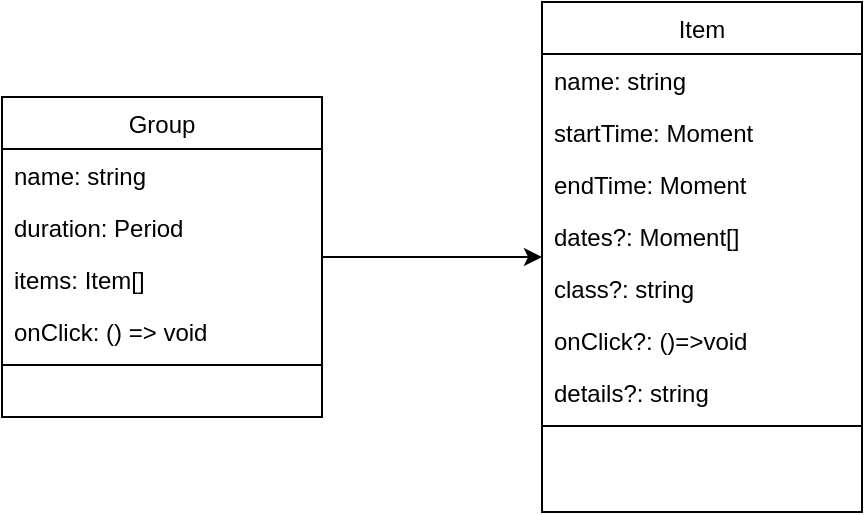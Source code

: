 <mxfile version="13.6.2" type="device"><diagram id="C5RBs43oDa-KdzZeNtuy" name="Page-1"><mxGraphModel dx="1348" dy="949" grid="1" gridSize="10" guides="1" tooltips="1" connect="1" arrows="1" fold="1" page="1" pageScale="1" pageWidth="827" pageHeight="1169" math="0" shadow="0"><root><mxCell id="WIyWlLk6GJQsqaUBKTNV-0"/><mxCell id="WIyWlLk6GJQsqaUBKTNV-1" parent="WIyWlLk6GJQsqaUBKTNV-0"/><mxCell id="aD3gqbZxFbLJHHPMEdcT-12" style="edgeStyle=orthogonalEdgeStyle;rounded=0;orthogonalLoop=1;jettySize=auto;html=1;" parent="WIyWlLk6GJQsqaUBKTNV-1" source="zkfFHV4jXpPFQw0GAbJ--0" target="aD3gqbZxFbLJHHPMEdcT-0" edge="1"><mxGeometry relative="1" as="geometry"/></mxCell><mxCell id="aD3gqbZxFbLJHHPMEdcT-0" value="Item" style="swimlane;fontStyle=0;align=center;verticalAlign=top;childLayout=stackLayout;horizontal=1;startSize=26;horizontalStack=0;resizeParent=1;resizeLast=0;collapsible=1;marginBottom=0;rounded=0;shadow=0;strokeWidth=1;" parent="WIyWlLk6GJQsqaUBKTNV-1" vertex="1"><mxGeometry x="490" y="90" width="160" height="255" as="geometry"><mxRectangle x="130" y="380" width="160" height="26" as="alternateBounds"/></mxGeometry></mxCell><mxCell id="aD3gqbZxFbLJHHPMEdcT-1" value="name: string" style="text;align=left;verticalAlign=top;spacingLeft=4;spacingRight=4;overflow=hidden;rotatable=0;points=[[0,0.5],[1,0.5]];portConstraint=eastwest;" parent="aD3gqbZxFbLJHHPMEdcT-0" vertex="1"><mxGeometry y="26" width="160" height="26" as="geometry"/></mxCell><mxCell id="aD3gqbZxFbLJHHPMEdcT-2" value="startTime: Moment" style="text;align=left;verticalAlign=top;spacingLeft=4;spacingRight=4;overflow=hidden;rotatable=0;points=[[0,0.5],[1,0.5]];portConstraint=eastwest;rounded=0;shadow=0;html=0;" parent="aD3gqbZxFbLJHHPMEdcT-0" vertex="1"><mxGeometry y="52" width="160" height="26" as="geometry"/></mxCell><mxCell id="aD3gqbZxFbLJHHPMEdcT-4" value="endTime: Moment" style="text;align=left;verticalAlign=top;spacingLeft=4;spacingRight=4;overflow=hidden;rotatable=0;points=[[0,0.5],[1,0.5]];portConstraint=eastwest;fontStyle=0" parent="aD3gqbZxFbLJHHPMEdcT-0" vertex="1"><mxGeometry y="78" width="160" height="26" as="geometry"/></mxCell><mxCell id="aD3gqbZxFbLJHHPMEdcT-5" value="dates?: Moment[]" style="text;align=left;verticalAlign=top;spacingLeft=4;spacingRight=4;overflow=hidden;rotatable=0;points=[[0,0.5],[1,0.5]];portConstraint=eastwest;" parent="aD3gqbZxFbLJHHPMEdcT-0" vertex="1"><mxGeometry y="104" width="160" height="26" as="geometry"/></mxCell><mxCell id="aD3gqbZxFbLJHHPMEdcT-9" value="class?: string" style="text;align=left;verticalAlign=top;spacingLeft=4;spacingRight=4;overflow=hidden;rotatable=0;points=[[0,0.5],[1,0.5]];portConstraint=eastwest;" parent="aD3gqbZxFbLJHHPMEdcT-0" vertex="1"><mxGeometry y="130" width="160" height="26" as="geometry"/></mxCell><mxCell id="aD3gqbZxFbLJHHPMEdcT-10" value="onClick?: ()=&gt;void" style="text;align=left;verticalAlign=top;spacingLeft=4;spacingRight=4;overflow=hidden;rotatable=0;points=[[0,0.5],[1,0.5]];portConstraint=eastwest;" parent="aD3gqbZxFbLJHHPMEdcT-0" vertex="1"><mxGeometry y="156" width="160" height="26" as="geometry"/></mxCell><mxCell id="ZtrHC0trc_HRaWXVcew4-1" value="details?: string" style="text;align=left;verticalAlign=top;spacingLeft=4;spacingRight=4;overflow=hidden;rotatable=0;points=[[0,0.5],[1,0.5]];portConstraint=eastwest;" vertex="1" parent="aD3gqbZxFbLJHHPMEdcT-0"><mxGeometry y="182" width="160" height="26" as="geometry"/></mxCell><mxCell id="aD3gqbZxFbLJHHPMEdcT-3" value="" style="line;html=1;strokeWidth=1;align=left;verticalAlign=middle;spacingTop=-1;spacingLeft=3;spacingRight=3;rotatable=0;labelPosition=right;points=[];portConstraint=eastwest;" parent="aD3gqbZxFbLJHHPMEdcT-0" vertex="1"><mxGeometry y="208" width="160" height="8" as="geometry"/></mxCell><mxCell id="zkfFHV4jXpPFQw0GAbJ--0" value="Group" style="swimlane;fontStyle=0;align=center;verticalAlign=top;childLayout=stackLayout;horizontal=1;startSize=26;horizontalStack=0;resizeParent=1;resizeLast=0;collapsible=1;marginBottom=0;rounded=0;shadow=0;strokeWidth=1;" parent="WIyWlLk6GJQsqaUBKTNV-1" vertex="1"><mxGeometry x="220" y="137.5" width="160" height="160" as="geometry"><mxRectangle x="230" y="140" width="160" height="26" as="alternateBounds"/></mxGeometry></mxCell><mxCell id="zkfFHV4jXpPFQw0GAbJ--1" value="name: string" style="text;align=left;verticalAlign=top;spacingLeft=4;spacingRight=4;overflow=hidden;rotatable=0;points=[[0,0.5],[1,0.5]];portConstraint=eastwest;" parent="zkfFHV4jXpPFQw0GAbJ--0" vertex="1"><mxGeometry y="26" width="160" height="26" as="geometry"/></mxCell><mxCell id="zkfFHV4jXpPFQw0GAbJ--2" value="duration: Period" style="text;align=left;verticalAlign=top;spacingLeft=4;spacingRight=4;overflow=hidden;rotatable=0;points=[[0,0.5],[1,0.5]];portConstraint=eastwest;rounded=0;shadow=0;html=0;" parent="zkfFHV4jXpPFQw0GAbJ--0" vertex="1"><mxGeometry y="52" width="160" height="26" as="geometry"/></mxCell><mxCell id="zkfFHV4jXpPFQw0GAbJ--3" value="items: Item[]" style="text;align=left;verticalAlign=top;spacingLeft=4;spacingRight=4;overflow=hidden;rotatable=0;points=[[0,0.5],[1,0.5]];portConstraint=eastwest;rounded=0;shadow=0;html=0;" parent="zkfFHV4jXpPFQw0GAbJ--0" vertex="1"><mxGeometry y="78" width="160" height="26" as="geometry"/></mxCell><mxCell id="aD3gqbZxFbLJHHPMEdcT-7" value="onClick: () =&gt; void" style="text;align=left;verticalAlign=top;spacingLeft=4;spacingRight=4;overflow=hidden;rotatable=0;points=[[0,0.5],[1,0.5]];portConstraint=eastwest;rounded=0;shadow=0;html=0;" parent="zkfFHV4jXpPFQw0GAbJ--0" vertex="1"><mxGeometry y="104" width="160" height="26" as="geometry"/></mxCell><mxCell id="zkfFHV4jXpPFQw0GAbJ--4" value="" style="line;html=1;strokeWidth=1;align=left;verticalAlign=middle;spacingTop=-1;spacingLeft=3;spacingRight=3;rotatable=0;labelPosition=right;points=[];portConstraint=eastwest;" parent="zkfFHV4jXpPFQw0GAbJ--0" vertex="1"><mxGeometry y="130" width="160" height="8" as="geometry"/></mxCell></root></mxGraphModel></diagram></mxfile>